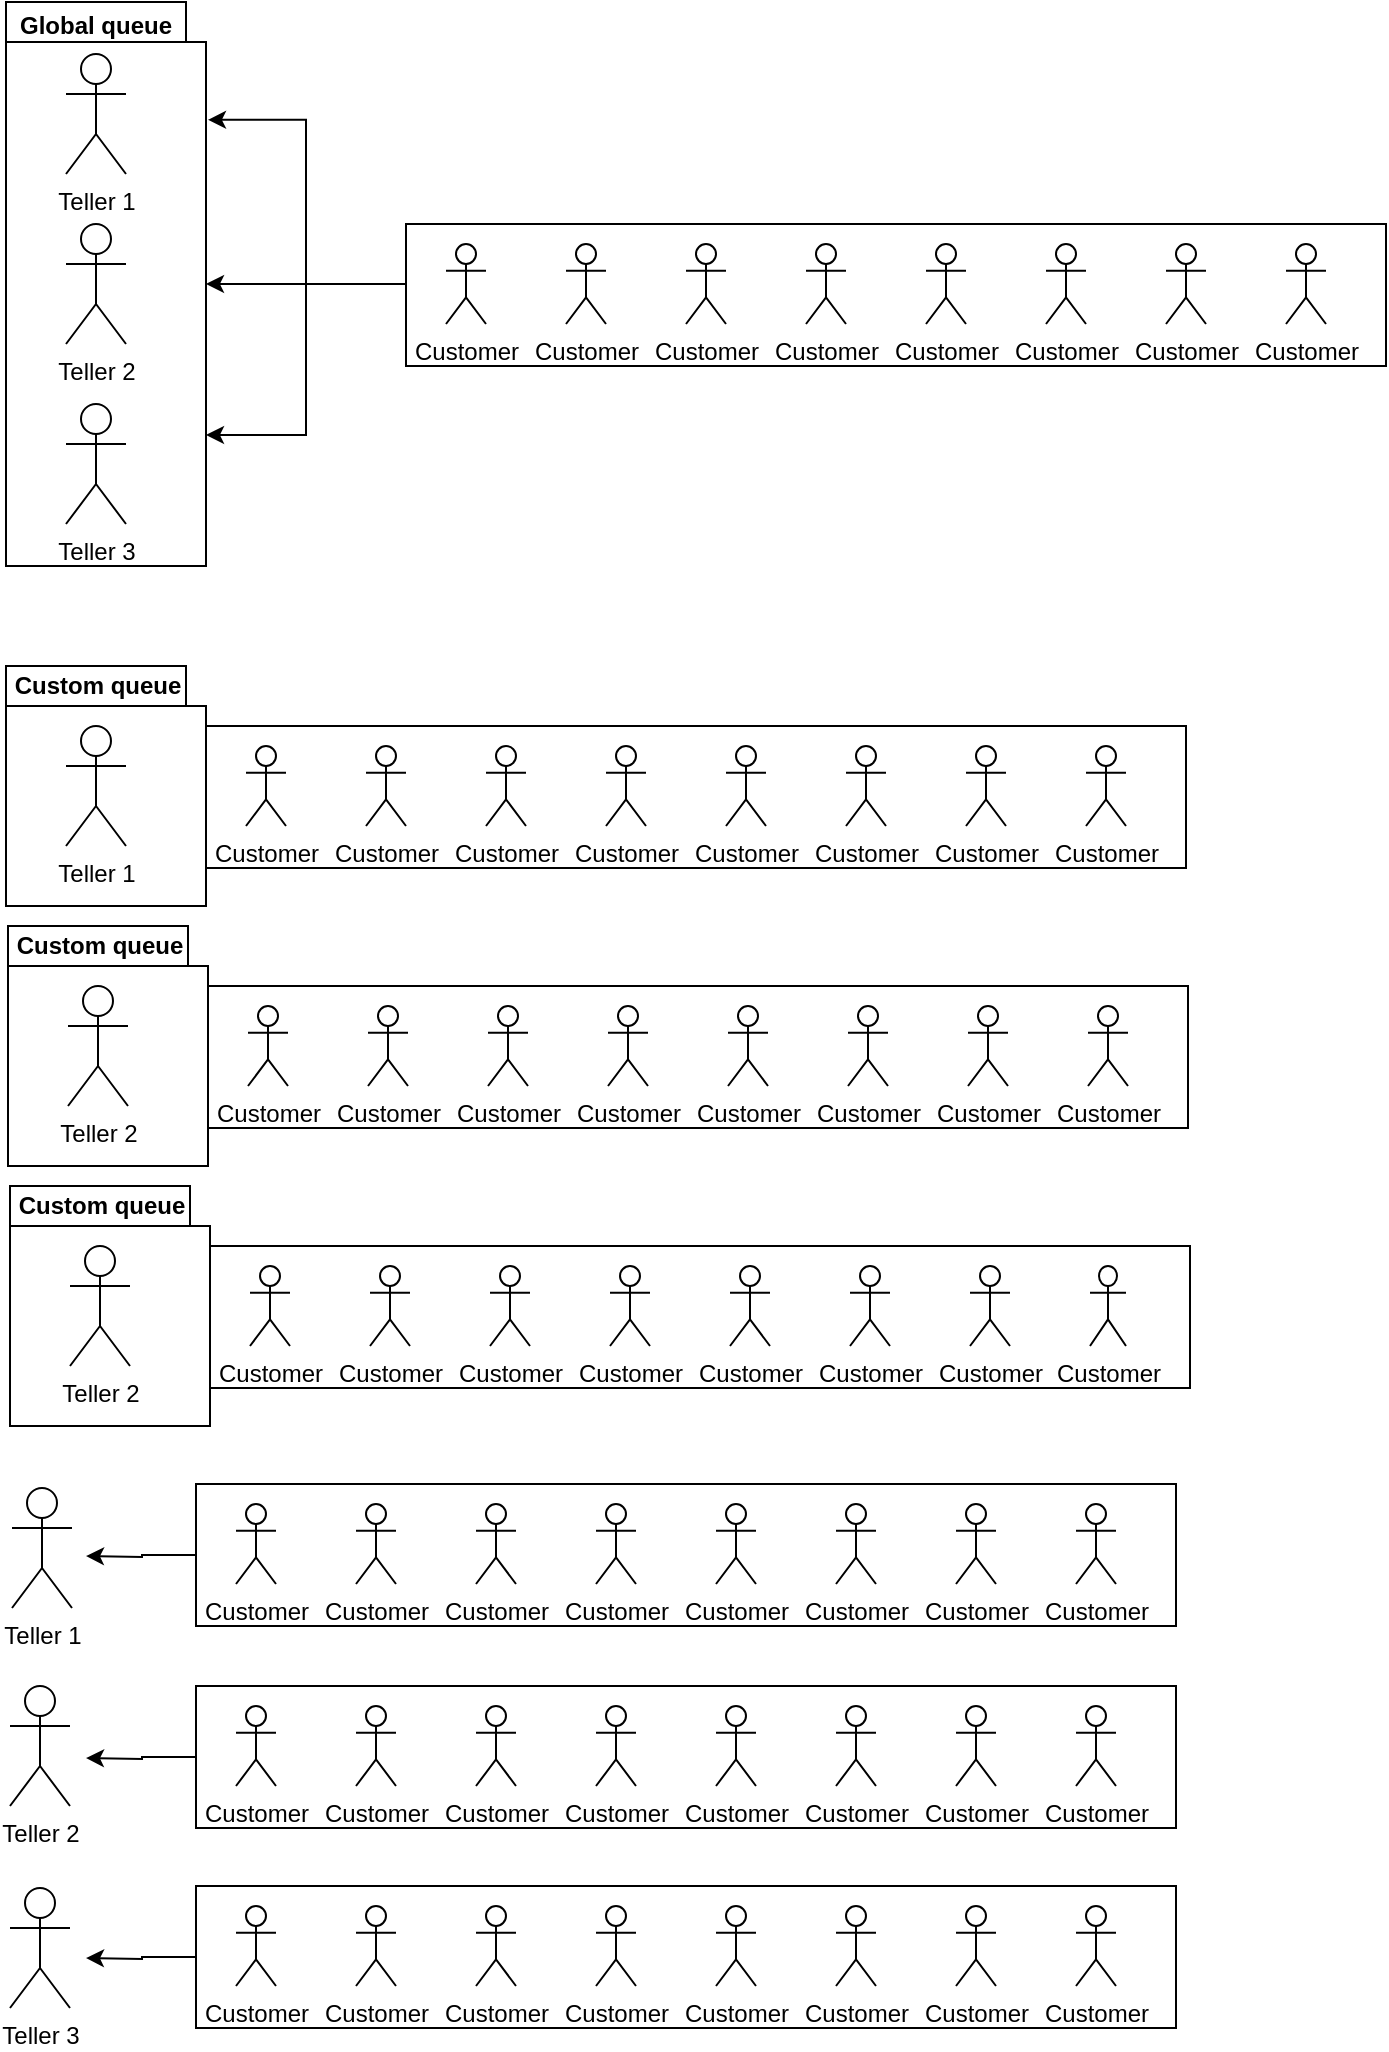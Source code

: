<mxfile version="14.6.13" type="github">
  <diagram id="2GeDHIiJQ9i0ZAXMB6go" name="Page-1">
    <mxGraphModel dx="1186" dy="617" grid="1" gridSize="10" guides="1" tooltips="1" connect="1" arrows="1" fold="1" page="1" pageScale="1" pageWidth="827" pageHeight="1169" math="0" shadow="0">
      <root>
        <mxCell id="0" />
        <mxCell id="1" parent="0" />
        <mxCell id="XJ4RsiavHhW2-40Pzid3-6" value="" style="shape=folder;fontStyle=1;spacingTop=10;tabWidth=90;tabHeight=20;tabPosition=left;html=1;" parent="1" vertex="1">
          <mxGeometry x="40" y="48" width="100" height="282" as="geometry" />
        </mxCell>
        <mxCell id="XJ4RsiavHhW2-40Pzid3-2" value="Teller 2" style="shape=umlActor;verticalLabelPosition=bottom;verticalAlign=top;html=1;outlineConnect=0;" parent="1" vertex="1">
          <mxGeometry x="70" y="159" width="30" height="60" as="geometry" />
        </mxCell>
        <mxCell id="XJ4RsiavHhW2-40Pzid3-3" value="Teller 3&lt;br&gt;" style="shape=umlActor;verticalLabelPosition=bottom;verticalAlign=top;html=1;outlineConnect=0;" parent="1" vertex="1">
          <mxGeometry x="70" y="249" width="30" height="60" as="geometry" />
        </mxCell>
        <mxCell id="XJ4RsiavHhW2-40Pzid3-4" value="Teller 1&lt;br&gt;" style="shape=umlActor;verticalLabelPosition=bottom;verticalAlign=top;html=1;outlineConnect=0;" parent="1" vertex="1">
          <mxGeometry x="70" y="74" width="30" height="60" as="geometry" />
        </mxCell>
        <mxCell id="XJ4RsiavHhW2-40Pzid3-7" value="&lt;b&gt;Global queue&lt;/b&gt;" style="text;html=1;strokeColor=none;fillColor=none;align=center;verticalAlign=middle;whiteSpace=wrap;rounded=0;" parent="1" vertex="1">
          <mxGeometry x="40" y="50" width="90" height="20" as="geometry" />
        </mxCell>
        <mxCell id="XJ4RsiavHhW2-40Pzid3-18" style="edgeStyle=orthogonalEdgeStyle;rounded=0;orthogonalLoop=1;jettySize=auto;html=1;entryX=1.01;entryY=0.209;entryDx=0;entryDy=0;entryPerimeter=0;exitX=0;exitY=0.5;exitDx=0;exitDy=0;" parent="1" source="XJ4RsiavHhW2-40Pzid3-17" target="XJ4RsiavHhW2-40Pzid3-6" edge="1">
          <mxGeometry relative="1" as="geometry">
            <Array as="points">
              <mxPoint x="240" y="189" />
              <mxPoint x="190" y="189" />
              <mxPoint x="190" y="107" />
            </Array>
          </mxGeometry>
        </mxCell>
        <mxCell id="XJ4RsiavHhW2-40Pzid3-19" style="edgeStyle=orthogonalEdgeStyle;rounded=0;orthogonalLoop=1;jettySize=auto;html=1;exitX=0;exitY=0.25;exitDx=0;exitDy=0;" parent="1" source="XJ4RsiavHhW2-40Pzid3-17" edge="1">
          <mxGeometry relative="1" as="geometry">
            <mxPoint x="140" y="189" as="targetPoint" />
            <Array as="points">
              <mxPoint x="240" y="189" />
              <mxPoint x="140" y="189" />
            </Array>
          </mxGeometry>
        </mxCell>
        <mxCell id="XJ4RsiavHhW2-40Pzid3-20" style="edgeStyle=orthogonalEdgeStyle;rounded=0;orthogonalLoop=1;jettySize=auto;html=1;exitX=0;exitY=0.75;exitDx=0;exitDy=0;entryX=0;entryY=0;entryDx=100;entryDy=216.5;entryPerimeter=0;" parent="1" source="XJ4RsiavHhW2-40Pzid3-17" target="XJ4RsiavHhW2-40Pzid3-6" edge="1">
          <mxGeometry relative="1" as="geometry">
            <Array as="points">
              <mxPoint x="240" y="189" />
              <mxPoint x="190" y="189" />
              <mxPoint x="190" y="265" />
            </Array>
          </mxGeometry>
        </mxCell>
        <mxCell id="XJ4RsiavHhW2-40Pzid3-17" value="" style="rounded=0;whiteSpace=wrap;html=1;" parent="1" vertex="1">
          <mxGeometry x="240" y="159" width="490" height="71" as="geometry" />
        </mxCell>
        <mxCell id="XJ4RsiavHhW2-40Pzid3-21" value="Customer" style="shape=umlActor;verticalLabelPosition=bottom;verticalAlign=top;html=1;outlineConnect=0;" parent="1" vertex="1">
          <mxGeometry x="260" y="169" width="20" height="40" as="geometry" />
        </mxCell>
        <mxCell id="XJ4RsiavHhW2-40Pzid3-22" value="Customer" style="shape=umlActor;verticalLabelPosition=bottom;verticalAlign=top;html=1;outlineConnect=0;" parent="1" vertex="1">
          <mxGeometry x="320" y="169" width="20" height="40" as="geometry" />
        </mxCell>
        <mxCell id="XJ4RsiavHhW2-40Pzid3-23" value="Customer" style="shape=umlActor;verticalLabelPosition=bottom;verticalAlign=top;html=1;outlineConnect=0;" parent="1" vertex="1">
          <mxGeometry x="380" y="169" width="20" height="40" as="geometry" />
        </mxCell>
        <mxCell id="XJ4RsiavHhW2-40Pzid3-24" value="Customer" style="shape=umlActor;verticalLabelPosition=bottom;verticalAlign=top;html=1;outlineConnect=0;" parent="1" vertex="1">
          <mxGeometry x="440" y="169" width="20" height="40" as="geometry" />
        </mxCell>
        <mxCell id="XJ4RsiavHhW2-40Pzid3-25" value="Customer" style="shape=umlActor;verticalLabelPosition=bottom;verticalAlign=top;html=1;outlineConnect=0;" parent="1" vertex="1">
          <mxGeometry x="500" y="169" width="20" height="40" as="geometry" />
        </mxCell>
        <mxCell id="XJ4RsiavHhW2-40Pzid3-26" value="Customer" style="shape=umlActor;verticalLabelPosition=bottom;verticalAlign=top;html=1;outlineConnect=0;" parent="1" vertex="1">
          <mxGeometry x="560" y="169" width="20" height="40" as="geometry" />
        </mxCell>
        <mxCell id="XJ4RsiavHhW2-40Pzid3-30" value="Customer" style="shape=umlActor;verticalLabelPosition=bottom;verticalAlign=top;html=1;outlineConnect=0;" parent="1" vertex="1">
          <mxGeometry x="620" y="169" width="20" height="40" as="geometry" />
        </mxCell>
        <mxCell id="XJ4RsiavHhW2-40Pzid3-31" value="Customer" style="shape=umlActor;verticalLabelPosition=bottom;verticalAlign=top;html=1;outlineConnect=0;" parent="1" vertex="1">
          <mxGeometry x="680" y="169" width="20" height="40" as="geometry" />
        </mxCell>
        <mxCell id="XJ4RsiavHhW2-40Pzid3-33" value="" style="shape=folder;fontStyle=1;spacingTop=10;tabWidth=90;tabHeight=20;tabPosition=left;html=1;" parent="1" vertex="1">
          <mxGeometry x="40" y="380" width="100" height="120" as="geometry" />
        </mxCell>
        <mxCell id="XJ4RsiavHhW2-40Pzid3-34" value="&lt;b&gt;Custom queue&lt;/b&gt;" style="text;html=1;strokeColor=none;fillColor=none;align=center;verticalAlign=middle;whiteSpace=wrap;rounded=0;" parent="1" vertex="1">
          <mxGeometry x="41" y="380" width="90" height="20" as="geometry" />
        </mxCell>
        <mxCell id="XJ4RsiavHhW2-40Pzid3-35" value="Teller 1&lt;br&gt;" style="shape=umlActor;verticalLabelPosition=bottom;verticalAlign=top;html=1;outlineConnect=0;" parent="1" vertex="1">
          <mxGeometry x="70" y="410" width="30" height="60" as="geometry" />
        </mxCell>
        <mxCell id="XJ4RsiavHhW2-40Pzid3-36" value="" style="shape=folder;fontStyle=1;spacingTop=10;tabWidth=90;tabHeight=20;tabPosition=left;html=1;" parent="1" vertex="1">
          <mxGeometry x="41" y="510" width="100" height="120" as="geometry" />
        </mxCell>
        <mxCell id="XJ4RsiavHhW2-40Pzid3-37" value="&lt;b&gt;Custom queue&lt;/b&gt;" style="text;html=1;strokeColor=none;fillColor=none;align=center;verticalAlign=middle;whiteSpace=wrap;rounded=0;" parent="1" vertex="1">
          <mxGeometry x="42" y="510" width="90" height="20" as="geometry" />
        </mxCell>
        <mxCell id="XJ4RsiavHhW2-40Pzid3-38" value="Teller 2" style="shape=umlActor;verticalLabelPosition=bottom;verticalAlign=top;html=1;outlineConnect=0;" parent="1" vertex="1">
          <mxGeometry x="71" y="540" width="30" height="60" as="geometry" />
        </mxCell>
        <mxCell id="XJ4RsiavHhW2-40Pzid3-39" value="" style="shape=folder;fontStyle=1;spacingTop=10;tabWidth=90;tabHeight=20;tabPosition=left;html=1;" parent="1" vertex="1">
          <mxGeometry x="42" y="640" width="100" height="120" as="geometry" />
        </mxCell>
        <mxCell id="XJ4RsiavHhW2-40Pzid3-40" value="&lt;b&gt;Custom queue&lt;/b&gt;" style="text;html=1;strokeColor=none;fillColor=none;align=center;verticalAlign=middle;whiteSpace=wrap;rounded=0;" parent="1" vertex="1">
          <mxGeometry x="43" y="640" width="90" height="20" as="geometry" />
        </mxCell>
        <mxCell id="XJ4RsiavHhW2-40Pzid3-41" value="Teller 2" style="shape=umlActor;verticalLabelPosition=bottom;verticalAlign=top;html=1;outlineConnect=0;" parent="1" vertex="1">
          <mxGeometry x="72" y="670" width="30" height="60" as="geometry" />
        </mxCell>
        <mxCell id="XJ4RsiavHhW2-40Pzid3-42" value="" style="rounded=0;whiteSpace=wrap;html=1;" parent="1" vertex="1">
          <mxGeometry x="140" y="410" width="490" height="71" as="geometry" />
        </mxCell>
        <mxCell id="XJ4RsiavHhW2-40Pzid3-43" value="Customer" style="shape=umlActor;verticalLabelPosition=bottom;verticalAlign=top;html=1;outlineConnect=0;" parent="1" vertex="1">
          <mxGeometry x="160" y="420" width="20" height="40" as="geometry" />
        </mxCell>
        <mxCell id="XJ4RsiavHhW2-40Pzid3-44" value="Customer" style="shape=umlActor;verticalLabelPosition=bottom;verticalAlign=top;html=1;outlineConnect=0;" parent="1" vertex="1">
          <mxGeometry x="220" y="420" width="20" height="40" as="geometry" />
        </mxCell>
        <mxCell id="XJ4RsiavHhW2-40Pzid3-45" value="Customer" style="shape=umlActor;verticalLabelPosition=bottom;verticalAlign=top;html=1;outlineConnect=0;" parent="1" vertex="1">
          <mxGeometry x="280" y="420" width="20" height="40" as="geometry" />
        </mxCell>
        <mxCell id="XJ4RsiavHhW2-40Pzid3-46" value="Customer" style="shape=umlActor;verticalLabelPosition=bottom;verticalAlign=top;html=1;outlineConnect=0;" parent="1" vertex="1">
          <mxGeometry x="340" y="420" width="20" height="40" as="geometry" />
        </mxCell>
        <mxCell id="XJ4RsiavHhW2-40Pzid3-47" value="Customer" style="shape=umlActor;verticalLabelPosition=bottom;verticalAlign=top;html=1;outlineConnect=0;" parent="1" vertex="1">
          <mxGeometry x="400" y="420" width="20" height="40" as="geometry" />
        </mxCell>
        <mxCell id="XJ4RsiavHhW2-40Pzid3-48" value="Customer" style="shape=umlActor;verticalLabelPosition=bottom;verticalAlign=top;html=1;outlineConnect=0;" parent="1" vertex="1">
          <mxGeometry x="460" y="420" width="20" height="40" as="geometry" />
        </mxCell>
        <mxCell id="XJ4RsiavHhW2-40Pzid3-49" value="Customer" style="shape=umlActor;verticalLabelPosition=bottom;verticalAlign=top;html=1;outlineConnect=0;" parent="1" vertex="1">
          <mxGeometry x="520" y="420" width="20" height="40" as="geometry" />
        </mxCell>
        <mxCell id="XJ4RsiavHhW2-40Pzid3-50" value="Customer" style="shape=umlActor;verticalLabelPosition=bottom;verticalAlign=top;html=1;outlineConnect=0;" parent="1" vertex="1">
          <mxGeometry x="580" y="420" width="20" height="40" as="geometry" />
        </mxCell>
        <mxCell id="XJ4RsiavHhW2-40Pzid3-51" value="" style="rounded=0;whiteSpace=wrap;html=1;" parent="1" vertex="1">
          <mxGeometry x="141" y="540" width="490" height="71" as="geometry" />
        </mxCell>
        <mxCell id="XJ4RsiavHhW2-40Pzid3-52" value="Customer" style="shape=umlActor;verticalLabelPosition=bottom;verticalAlign=top;html=1;outlineConnect=0;" parent="1" vertex="1">
          <mxGeometry x="161" y="550" width="20" height="40" as="geometry" />
        </mxCell>
        <mxCell id="XJ4RsiavHhW2-40Pzid3-53" value="Customer" style="shape=umlActor;verticalLabelPosition=bottom;verticalAlign=top;html=1;outlineConnect=0;" parent="1" vertex="1">
          <mxGeometry x="221" y="550" width="20" height="40" as="geometry" />
        </mxCell>
        <mxCell id="XJ4RsiavHhW2-40Pzid3-54" value="Customer" style="shape=umlActor;verticalLabelPosition=bottom;verticalAlign=top;html=1;outlineConnect=0;" parent="1" vertex="1">
          <mxGeometry x="281" y="550" width="20" height="40" as="geometry" />
        </mxCell>
        <mxCell id="XJ4RsiavHhW2-40Pzid3-55" value="Customer" style="shape=umlActor;verticalLabelPosition=bottom;verticalAlign=top;html=1;outlineConnect=0;" parent="1" vertex="1">
          <mxGeometry x="341" y="550" width="20" height="40" as="geometry" />
        </mxCell>
        <mxCell id="XJ4RsiavHhW2-40Pzid3-56" value="Customer" style="shape=umlActor;verticalLabelPosition=bottom;verticalAlign=top;html=1;outlineConnect=0;" parent="1" vertex="1">
          <mxGeometry x="401" y="550" width="20" height="40" as="geometry" />
        </mxCell>
        <mxCell id="XJ4RsiavHhW2-40Pzid3-57" value="Customer" style="shape=umlActor;verticalLabelPosition=bottom;verticalAlign=top;html=1;outlineConnect=0;" parent="1" vertex="1">
          <mxGeometry x="461" y="550" width="20" height="40" as="geometry" />
        </mxCell>
        <mxCell id="XJ4RsiavHhW2-40Pzid3-58" value="Customer" style="shape=umlActor;verticalLabelPosition=bottom;verticalAlign=top;html=1;outlineConnect=0;" parent="1" vertex="1">
          <mxGeometry x="521" y="550" width="20" height="40" as="geometry" />
        </mxCell>
        <mxCell id="XJ4RsiavHhW2-40Pzid3-59" value="Customer" style="shape=umlActor;verticalLabelPosition=bottom;verticalAlign=top;html=1;outlineConnect=0;" parent="1" vertex="1">
          <mxGeometry x="581" y="550" width="20" height="40" as="geometry" />
        </mxCell>
        <mxCell id="XJ4RsiavHhW2-40Pzid3-70" value="" style="rounded=0;whiteSpace=wrap;html=1;" parent="1" vertex="1">
          <mxGeometry x="142" y="670" width="490" height="71" as="geometry" />
        </mxCell>
        <mxCell id="XJ4RsiavHhW2-40Pzid3-71" value="Customer" style="shape=umlActor;verticalLabelPosition=bottom;verticalAlign=top;html=1;outlineConnect=0;" parent="1" vertex="1">
          <mxGeometry x="162" y="680" width="20" height="40" as="geometry" />
        </mxCell>
        <mxCell id="XJ4RsiavHhW2-40Pzid3-72" value="Customer" style="shape=umlActor;verticalLabelPosition=bottom;verticalAlign=top;html=1;outlineConnect=0;" parent="1" vertex="1">
          <mxGeometry x="222" y="680" width="20" height="40" as="geometry" />
        </mxCell>
        <mxCell id="XJ4RsiavHhW2-40Pzid3-73" value="Customer" style="shape=umlActor;verticalLabelPosition=bottom;verticalAlign=top;html=1;outlineConnect=0;" parent="1" vertex="1">
          <mxGeometry x="282" y="680" width="20" height="40" as="geometry" />
        </mxCell>
        <mxCell id="XJ4RsiavHhW2-40Pzid3-74" value="Customer" style="shape=umlActor;verticalLabelPosition=bottom;verticalAlign=top;html=1;outlineConnect=0;" parent="1" vertex="1">
          <mxGeometry x="342" y="680" width="20" height="40" as="geometry" />
        </mxCell>
        <mxCell id="XJ4RsiavHhW2-40Pzid3-75" value="Customer" style="shape=umlActor;verticalLabelPosition=bottom;verticalAlign=top;html=1;outlineConnect=0;" parent="1" vertex="1">
          <mxGeometry x="402" y="680" width="20" height="40" as="geometry" />
        </mxCell>
        <mxCell id="XJ4RsiavHhW2-40Pzid3-76" value="Customer" style="shape=umlActor;verticalLabelPosition=bottom;verticalAlign=top;html=1;outlineConnect=0;" parent="1" vertex="1">
          <mxGeometry x="462" y="680" width="20" height="40" as="geometry" />
        </mxCell>
        <mxCell id="XJ4RsiavHhW2-40Pzid3-77" value="Customer" style="shape=umlActor;verticalLabelPosition=bottom;verticalAlign=top;html=1;outlineConnect=0;" parent="1" vertex="1">
          <mxGeometry x="522" y="680" width="20" height="40" as="geometry" />
        </mxCell>
        <mxCell id="XJ4RsiavHhW2-40Pzid3-78" value="Customer" style="shape=umlActor;verticalLabelPosition=bottom;verticalAlign=top;html=1;outlineConnect=0;" parent="1" vertex="1">
          <mxGeometry x="582" y="680" width="18" height="40" as="geometry" />
        </mxCell>
        <mxCell id="s_WTKBm27U_vLUocxEpR-1" value="Teller 2" style="shape=umlActor;verticalLabelPosition=bottom;verticalAlign=top;html=1;outlineConnect=0;" vertex="1" parent="1">
          <mxGeometry x="42" y="890" width="30" height="60" as="geometry" />
        </mxCell>
        <mxCell id="s_WTKBm27U_vLUocxEpR-50" style="edgeStyle=orthogonalEdgeStyle;rounded=0;orthogonalLoop=1;jettySize=auto;html=1;exitX=0;exitY=0.5;exitDx=0;exitDy=0;" edge="1" parent="1" source="s_WTKBm27U_vLUocxEpR-2">
          <mxGeometry relative="1" as="geometry">
            <mxPoint x="80" y="926" as="targetPoint" />
          </mxGeometry>
        </mxCell>
        <mxCell id="s_WTKBm27U_vLUocxEpR-2" value="" style="rounded=0;whiteSpace=wrap;html=1;" vertex="1" parent="1">
          <mxGeometry x="135" y="890" width="490" height="71" as="geometry" />
        </mxCell>
        <mxCell id="s_WTKBm27U_vLUocxEpR-3" value="Customer" style="shape=umlActor;verticalLabelPosition=bottom;verticalAlign=top;html=1;outlineConnect=0;" vertex="1" parent="1">
          <mxGeometry x="155" y="900" width="20" height="40" as="geometry" />
        </mxCell>
        <mxCell id="s_WTKBm27U_vLUocxEpR-4" value="Customer" style="shape=umlActor;verticalLabelPosition=bottom;verticalAlign=top;html=1;outlineConnect=0;" vertex="1" parent="1">
          <mxGeometry x="215" y="900" width="20" height="40" as="geometry" />
        </mxCell>
        <mxCell id="s_WTKBm27U_vLUocxEpR-5" value="Customer" style="shape=umlActor;verticalLabelPosition=bottom;verticalAlign=top;html=1;outlineConnect=0;" vertex="1" parent="1">
          <mxGeometry x="275" y="900" width="20" height="40" as="geometry" />
        </mxCell>
        <mxCell id="s_WTKBm27U_vLUocxEpR-6" value="Customer" style="shape=umlActor;verticalLabelPosition=bottom;verticalAlign=top;html=1;outlineConnect=0;" vertex="1" parent="1">
          <mxGeometry x="335" y="900" width="20" height="40" as="geometry" />
        </mxCell>
        <mxCell id="s_WTKBm27U_vLUocxEpR-7" value="Customer" style="shape=umlActor;verticalLabelPosition=bottom;verticalAlign=top;html=1;outlineConnect=0;" vertex="1" parent="1">
          <mxGeometry x="395" y="900" width="20" height="40" as="geometry" />
        </mxCell>
        <mxCell id="s_WTKBm27U_vLUocxEpR-8" value="Customer" style="shape=umlActor;verticalLabelPosition=bottom;verticalAlign=top;html=1;outlineConnect=0;" vertex="1" parent="1">
          <mxGeometry x="455" y="900" width="20" height="40" as="geometry" />
        </mxCell>
        <mxCell id="s_WTKBm27U_vLUocxEpR-9" value="Customer" style="shape=umlActor;verticalLabelPosition=bottom;verticalAlign=top;html=1;outlineConnect=0;" vertex="1" parent="1">
          <mxGeometry x="515" y="900" width="20" height="40" as="geometry" />
        </mxCell>
        <mxCell id="s_WTKBm27U_vLUocxEpR-10" value="Customer" style="shape=umlActor;verticalLabelPosition=bottom;verticalAlign=top;html=1;outlineConnect=0;" vertex="1" parent="1">
          <mxGeometry x="575" y="900" width="20" height="40" as="geometry" />
        </mxCell>
        <mxCell id="s_WTKBm27U_vLUocxEpR-23" value="Teller 1&lt;br&gt;" style="shape=umlActor;verticalLabelPosition=bottom;verticalAlign=top;html=1;outlineConnect=0;" vertex="1" parent="1">
          <mxGeometry x="43" y="791" width="30" height="60" as="geometry" />
        </mxCell>
        <mxCell id="s_WTKBm27U_vLUocxEpR-24" value="Teller 3&lt;br&gt;" style="shape=umlActor;verticalLabelPosition=bottom;verticalAlign=top;html=1;outlineConnect=0;" vertex="1" parent="1">
          <mxGeometry x="42" y="991" width="30" height="60" as="geometry" />
        </mxCell>
        <mxCell id="s_WTKBm27U_vLUocxEpR-51" style="edgeStyle=orthogonalEdgeStyle;rounded=0;orthogonalLoop=1;jettySize=auto;html=1;exitX=0;exitY=0.5;exitDx=0;exitDy=0;" edge="1" parent="1" source="s_WTKBm27U_vLUocxEpR-31">
          <mxGeometry relative="1" as="geometry">
            <mxPoint x="80" y="1026" as="targetPoint" />
          </mxGeometry>
        </mxCell>
        <mxCell id="s_WTKBm27U_vLUocxEpR-31" value="" style="rounded=0;whiteSpace=wrap;html=1;" vertex="1" parent="1">
          <mxGeometry x="135" y="990" width="490" height="71" as="geometry" />
        </mxCell>
        <mxCell id="s_WTKBm27U_vLUocxEpR-32" value="Customer" style="shape=umlActor;verticalLabelPosition=bottom;verticalAlign=top;html=1;outlineConnect=0;" vertex="1" parent="1">
          <mxGeometry x="155" y="1000" width="20" height="40" as="geometry" />
        </mxCell>
        <mxCell id="s_WTKBm27U_vLUocxEpR-33" value="Customer" style="shape=umlActor;verticalLabelPosition=bottom;verticalAlign=top;html=1;outlineConnect=0;" vertex="1" parent="1">
          <mxGeometry x="215" y="1000" width="20" height="40" as="geometry" />
        </mxCell>
        <mxCell id="s_WTKBm27U_vLUocxEpR-34" value="Customer" style="shape=umlActor;verticalLabelPosition=bottom;verticalAlign=top;html=1;outlineConnect=0;" vertex="1" parent="1">
          <mxGeometry x="275" y="1000" width="20" height="40" as="geometry" />
        </mxCell>
        <mxCell id="s_WTKBm27U_vLUocxEpR-35" value="Customer" style="shape=umlActor;verticalLabelPosition=bottom;verticalAlign=top;html=1;outlineConnect=0;" vertex="1" parent="1">
          <mxGeometry x="335" y="1000" width="20" height="40" as="geometry" />
        </mxCell>
        <mxCell id="s_WTKBm27U_vLUocxEpR-36" value="Customer" style="shape=umlActor;verticalLabelPosition=bottom;verticalAlign=top;html=1;outlineConnect=0;" vertex="1" parent="1">
          <mxGeometry x="395" y="1000" width="20" height="40" as="geometry" />
        </mxCell>
        <mxCell id="s_WTKBm27U_vLUocxEpR-37" value="Customer" style="shape=umlActor;verticalLabelPosition=bottom;verticalAlign=top;html=1;outlineConnect=0;" vertex="1" parent="1">
          <mxGeometry x="455" y="1000" width="20" height="40" as="geometry" />
        </mxCell>
        <mxCell id="s_WTKBm27U_vLUocxEpR-38" value="Customer" style="shape=umlActor;verticalLabelPosition=bottom;verticalAlign=top;html=1;outlineConnect=0;" vertex="1" parent="1">
          <mxGeometry x="515" y="1000" width="20" height="40" as="geometry" />
        </mxCell>
        <mxCell id="s_WTKBm27U_vLUocxEpR-39" value="Customer" style="shape=umlActor;verticalLabelPosition=bottom;verticalAlign=top;html=1;outlineConnect=0;" vertex="1" parent="1">
          <mxGeometry x="575" y="1000" width="20" height="40" as="geometry" />
        </mxCell>
        <mxCell id="s_WTKBm27U_vLUocxEpR-49" style="edgeStyle=orthogonalEdgeStyle;rounded=0;orthogonalLoop=1;jettySize=auto;html=1;exitX=0;exitY=0.5;exitDx=0;exitDy=0;" edge="1" parent="1" source="s_WTKBm27U_vLUocxEpR-40">
          <mxGeometry relative="1" as="geometry">
            <mxPoint x="80" y="825" as="targetPoint" />
          </mxGeometry>
        </mxCell>
        <mxCell id="s_WTKBm27U_vLUocxEpR-40" value="" style="rounded=0;whiteSpace=wrap;html=1;" vertex="1" parent="1">
          <mxGeometry x="135" y="789" width="490" height="71" as="geometry" />
        </mxCell>
        <mxCell id="s_WTKBm27U_vLUocxEpR-41" value="Customer" style="shape=umlActor;verticalLabelPosition=bottom;verticalAlign=top;html=1;outlineConnect=0;" vertex="1" parent="1">
          <mxGeometry x="155" y="799" width="20" height="40" as="geometry" />
        </mxCell>
        <mxCell id="s_WTKBm27U_vLUocxEpR-42" value="Customer" style="shape=umlActor;verticalLabelPosition=bottom;verticalAlign=top;html=1;outlineConnect=0;" vertex="1" parent="1">
          <mxGeometry x="215" y="799" width="20" height="40" as="geometry" />
        </mxCell>
        <mxCell id="s_WTKBm27U_vLUocxEpR-43" value="Customer" style="shape=umlActor;verticalLabelPosition=bottom;verticalAlign=top;html=1;outlineConnect=0;" vertex="1" parent="1">
          <mxGeometry x="275" y="799" width="20" height="40" as="geometry" />
        </mxCell>
        <mxCell id="s_WTKBm27U_vLUocxEpR-44" value="Customer" style="shape=umlActor;verticalLabelPosition=bottom;verticalAlign=top;html=1;outlineConnect=0;" vertex="1" parent="1">
          <mxGeometry x="335" y="799" width="20" height="40" as="geometry" />
        </mxCell>
        <mxCell id="s_WTKBm27U_vLUocxEpR-45" value="Customer" style="shape=umlActor;verticalLabelPosition=bottom;verticalAlign=top;html=1;outlineConnect=0;" vertex="1" parent="1">
          <mxGeometry x="395" y="799" width="20" height="40" as="geometry" />
        </mxCell>
        <mxCell id="s_WTKBm27U_vLUocxEpR-46" value="Customer" style="shape=umlActor;verticalLabelPosition=bottom;verticalAlign=top;html=1;outlineConnect=0;" vertex="1" parent="1">
          <mxGeometry x="455" y="799" width="20" height="40" as="geometry" />
        </mxCell>
        <mxCell id="s_WTKBm27U_vLUocxEpR-47" value="Customer" style="shape=umlActor;verticalLabelPosition=bottom;verticalAlign=top;html=1;outlineConnect=0;" vertex="1" parent="1">
          <mxGeometry x="515" y="799" width="20" height="40" as="geometry" />
        </mxCell>
        <mxCell id="s_WTKBm27U_vLUocxEpR-48" value="Customer" style="shape=umlActor;verticalLabelPosition=bottom;verticalAlign=top;html=1;outlineConnect=0;" vertex="1" parent="1">
          <mxGeometry x="575" y="799" width="20" height="40" as="geometry" />
        </mxCell>
      </root>
    </mxGraphModel>
  </diagram>
</mxfile>
